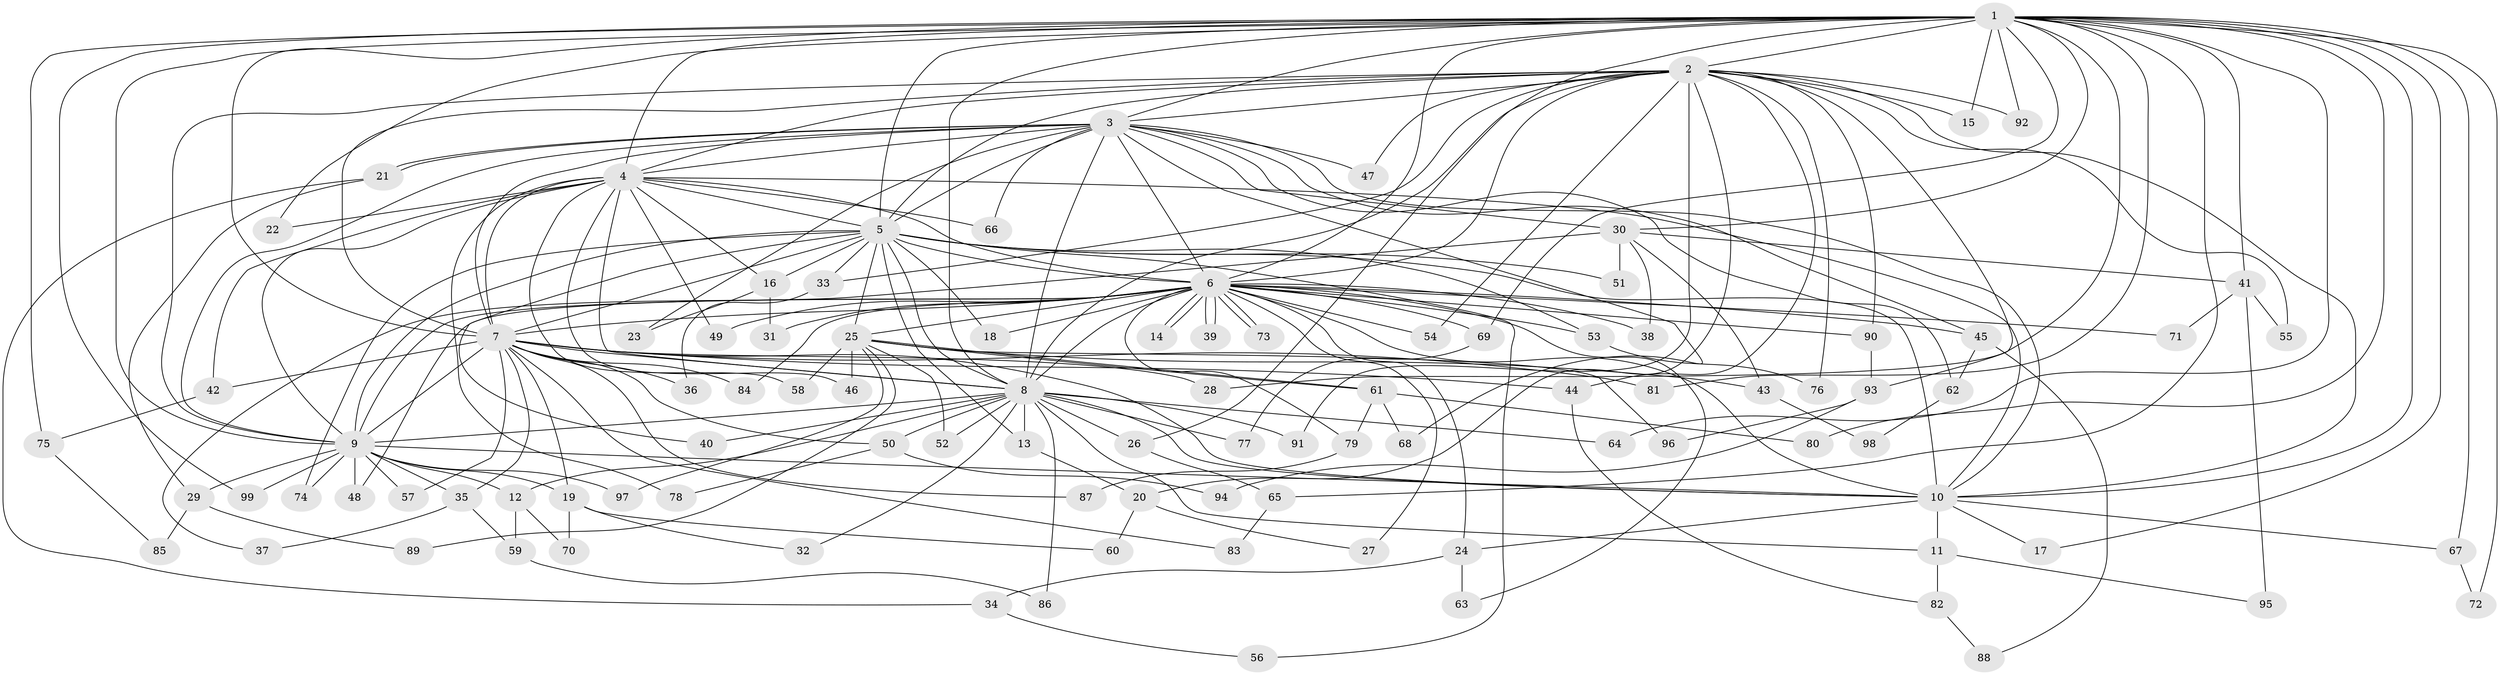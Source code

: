 // Generated by graph-tools (version 1.1) at 2025/35/03/09/25 02:35:02]
// undirected, 99 vertices, 223 edges
graph export_dot {
graph [start="1"]
  node [color=gray90,style=filled];
  1;
  2;
  3;
  4;
  5;
  6;
  7;
  8;
  9;
  10;
  11;
  12;
  13;
  14;
  15;
  16;
  17;
  18;
  19;
  20;
  21;
  22;
  23;
  24;
  25;
  26;
  27;
  28;
  29;
  30;
  31;
  32;
  33;
  34;
  35;
  36;
  37;
  38;
  39;
  40;
  41;
  42;
  43;
  44;
  45;
  46;
  47;
  48;
  49;
  50;
  51;
  52;
  53;
  54;
  55;
  56;
  57;
  58;
  59;
  60;
  61;
  62;
  63;
  64;
  65;
  66;
  67;
  68;
  69;
  70;
  71;
  72;
  73;
  74;
  75;
  76;
  77;
  78;
  79;
  80;
  81;
  82;
  83;
  84;
  85;
  86;
  87;
  88;
  89;
  90;
  91;
  92;
  93;
  94;
  95;
  96;
  97;
  98;
  99;
  1 -- 2;
  1 -- 3;
  1 -- 4;
  1 -- 5;
  1 -- 6;
  1 -- 7;
  1 -- 8;
  1 -- 9;
  1 -- 10;
  1 -- 15;
  1 -- 17;
  1 -- 22;
  1 -- 26;
  1 -- 28;
  1 -- 30;
  1 -- 41;
  1 -- 64;
  1 -- 65;
  1 -- 67;
  1 -- 69;
  1 -- 72;
  1 -- 75;
  1 -- 80;
  1 -- 81;
  1 -- 92;
  1 -- 99;
  2 -- 3;
  2 -- 4;
  2 -- 5;
  2 -- 6;
  2 -- 7;
  2 -- 8;
  2 -- 9;
  2 -- 10;
  2 -- 15;
  2 -- 20;
  2 -- 33;
  2 -- 44;
  2 -- 47;
  2 -- 54;
  2 -- 55;
  2 -- 76;
  2 -- 90;
  2 -- 91;
  2 -- 92;
  2 -- 93;
  3 -- 4;
  3 -- 5;
  3 -- 6;
  3 -- 7;
  3 -- 8;
  3 -- 9;
  3 -- 10;
  3 -- 21;
  3 -- 21;
  3 -- 23;
  3 -- 30;
  3 -- 45;
  3 -- 47;
  3 -- 62;
  3 -- 66;
  3 -- 68;
  4 -- 5;
  4 -- 6;
  4 -- 7;
  4 -- 8;
  4 -- 9;
  4 -- 10;
  4 -- 16;
  4 -- 22;
  4 -- 42;
  4 -- 46;
  4 -- 49;
  4 -- 58;
  4 -- 66;
  4 -- 78;
  5 -- 6;
  5 -- 7;
  5 -- 8;
  5 -- 9;
  5 -- 10;
  5 -- 13;
  5 -- 16;
  5 -- 18;
  5 -- 25;
  5 -- 33;
  5 -- 40;
  5 -- 51;
  5 -- 53;
  5 -- 56;
  5 -- 74;
  6 -- 7;
  6 -- 8;
  6 -- 9;
  6 -- 10;
  6 -- 14;
  6 -- 14;
  6 -- 18;
  6 -- 24;
  6 -- 25;
  6 -- 27;
  6 -- 31;
  6 -- 38;
  6 -- 39;
  6 -- 39;
  6 -- 45;
  6 -- 48;
  6 -- 49;
  6 -- 53;
  6 -- 54;
  6 -- 63;
  6 -- 69;
  6 -- 71;
  6 -- 73;
  6 -- 73;
  6 -- 79;
  6 -- 84;
  6 -- 90;
  7 -- 8;
  7 -- 9;
  7 -- 10;
  7 -- 19;
  7 -- 28;
  7 -- 35;
  7 -- 36;
  7 -- 42;
  7 -- 44;
  7 -- 50;
  7 -- 57;
  7 -- 81;
  7 -- 83;
  7 -- 84;
  7 -- 87;
  8 -- 9;
  8 -- 10;
  8 -- 11;
  8 -- 12;
  8 -- 13;
  8 -- 26;
  8 -- 32;
  8 -- 40;
  8 -- 50;
  8 -- 52;
  8 -- 64;
  8 -- 77;
  8 -- 86;
  8 -- 91;
  9 -- 10;
  9 -- 12;
  9 -- 19;
  9 -- 29;
  9 -- 35;
  9 -- 48;
  9 -- 57;
  9 -- 74;
  9 -- 97;
  9 -- 99;
  10 -- 11;
  10 -- 17;
  10 -- 24;
  10 -- 67;
  11 -- 82;
  11 -- 95;
  12 -- 59;
  12 -- 70;
  13 -- 20;
  16 -- 23;
  16 -- 31;
  19 -- 32;
  19 -- 60;
  19 -- 70;
  20 -- 27;
  20 -- 60;
  21 -- 29;
  21 -- 34;
  24 -- 34;
  24 -- 63;
  25 -- 43;
  25 -- 46;
  25 -- 52;
  25 -- 58;
  25 -- 61;
  25 -- 61;
  25 -- 89;
  25 -- 96;
  25 -- 97;
  26 -- 65;
  29 -- 85;
  29 -- 89;
  30 -- 37;
  30 -- 38;
  30 -- 41;
  30 -- 43;
  30 -- 51;
  33 -- 36;
  34 -- 56;
  35 -- 37;
  35 -- 59;
  41 -- 55;
  41 -- 71;
  41 -- 95;
  42 -- 75;
  43 -- 98;
  44 -- 82;
  45 -- 62;
  45 -- 88;
  50 -- 78;
  50 -- 94;
  53 -- 76;
  59 -- 86;
  61 -- 68;
  61 -- 79;
  61 -- 80;
  62 -- 98;
  65 -- 83;
  67 -- 72;
  69 -- 77;
  75 -- 85;
  79 -- 87;
  82 -- 88;
  90 -- 93;
  93 -- 94;
  93 -- 96;
}
